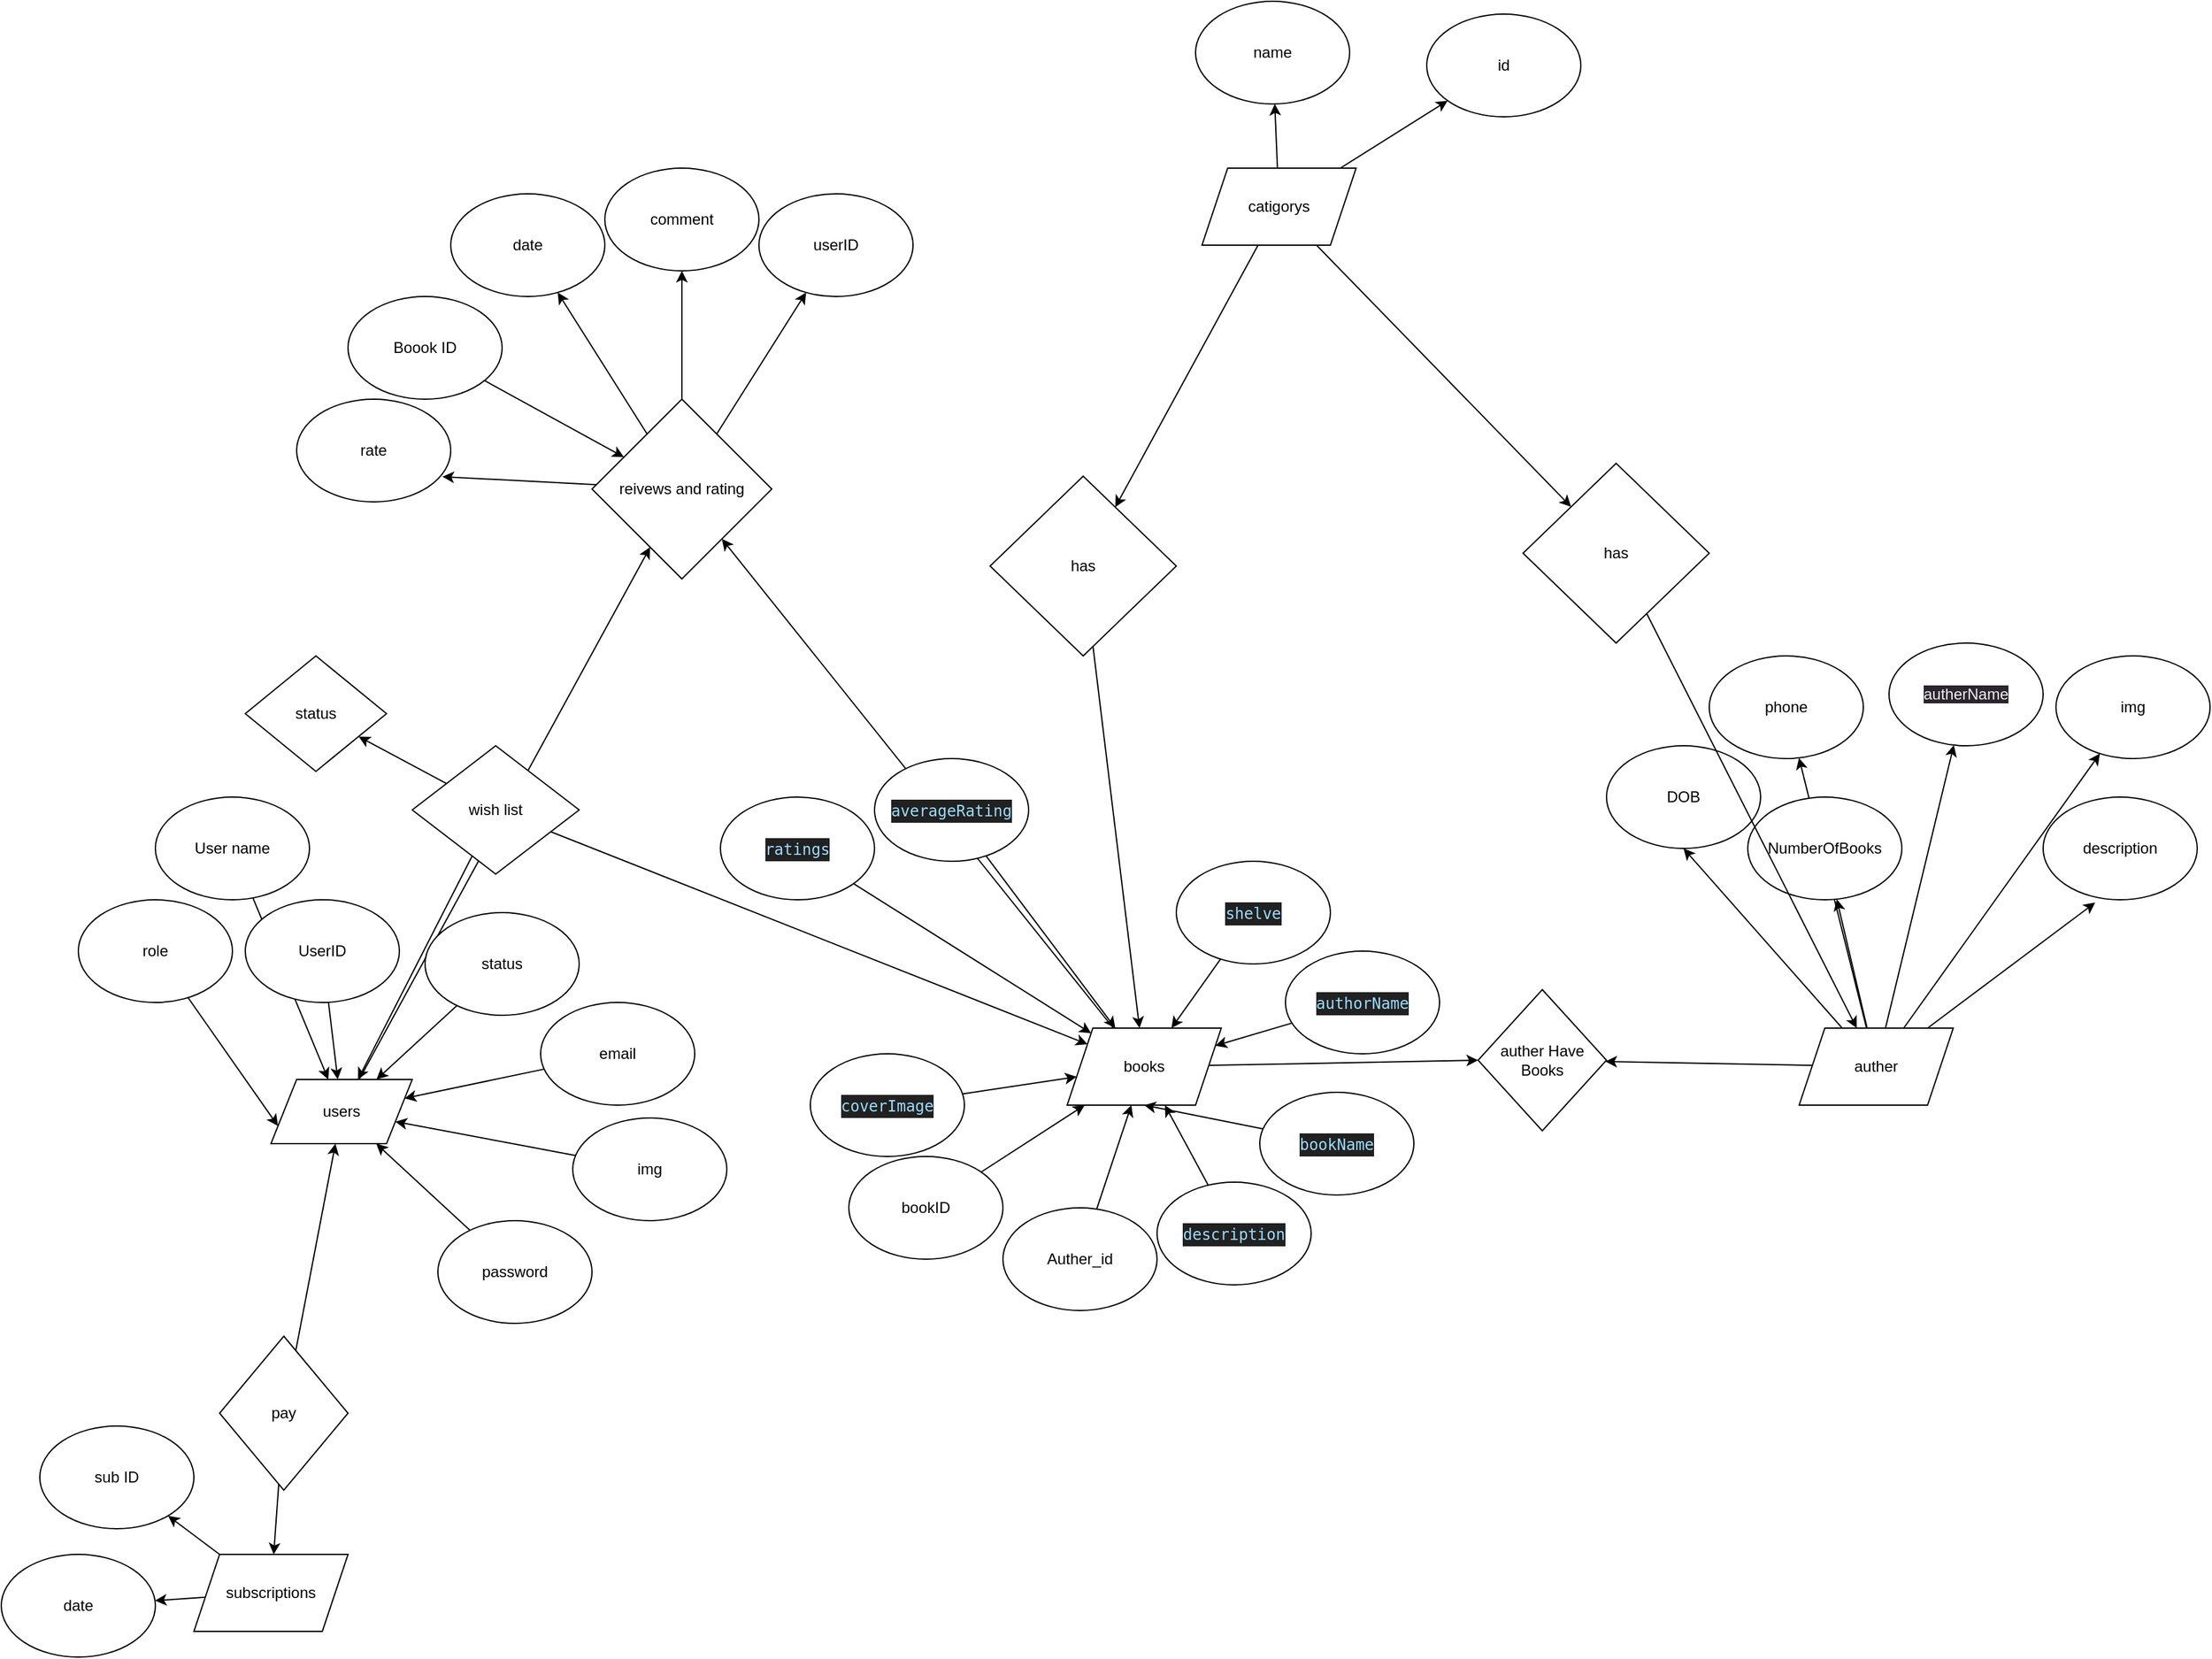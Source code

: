 <mxfile>
    <diagram id="PQ8t45zHZFXEkD1cxDGJ" name="Page-1">
        <mxGraphModel dx="2441" dy="1895" grid="1" gridSize="10" guides="1" tooltips="1" connect="1" arrows="1" fold="1" page="1" pageScale="1" pageWidth="850" pageHeight="1100" math="0" shadow="0">
            <root>
                <mxCell id="0"/>
                <mxCell id="1" parent="0"/>
                <mxCell id="125" style="edgeStyle=none;html=1;" parent="1" source="9" target="123" edge="1">
                    <mxGeometry relative="1" as="geometry"/>
                </mxCell>
                <mxCell id="9" value="users" style="shape=parallelogram;perimeter=parallelogramPerimeter;whiteSpace=wrap;html=1;fixedSize=1;size=20;" parent="1" vertex="1">
                    <mxGeometry x="-660" y="120" width="110" height="50" as="geometry"/>
                </mxCell>
                <mxCell id="23" style="edgeStyle=none;html=1;" parent="1" source="10" target="9" edge="1">
                    <mxGeometry relative="1" as="geometry"/>
                </mxCell>
                <mxCell id="10" value="User name" style="ellipse;whiteSpace=wrap;html=1;" parent="1" vertex="1">
                    <mxGeometry x="-750" y="-100" width="120" height="80" as="geometry"/>
                </mxCell>
                <mxCell id="22" style="edgeStyle=none;html=1;" parent="1" source="11" target="9" edge="1">
                    <mxGeometry relative="1" as="geometry"/>
                </mxCell>
                <mxCell id="11" value="password" style="ellipse;whiteSpace=wrap;html=1;" parent="1" vertex="1">
                    <mxGeometry x="-530" y="230" width="120" height="80" as="geometry"/>
                </mxCell>
                <mxCell id="21" style="edgeStyle=none;html=1;" parent="1" source="13" target="9" edge="1">
                    <mxGeometry relative="1" as="geometry"/>
                </mxCell>
                <mxCell id="13" value="img" style="ellipse;whiteSpace=wrap;html=1;" parent="1" vertex="1">
                    <mxGeometry x="-425" y="150" width="120" height="80" as="geometry"/>
                </mxCell>
                <mxCell id="19" style="edgeStyle=none;html=1;" parent="1" source="14" target="9" edge="1">
                    <mxGeometry relative="1" as="geometry"/>
                </mxCell>
                <mxCell id="14" value="email" style="ellipse;whiteSpace=wrap;html=1;" parent="1" vertex="1">
                    <mxGeometry x="-450" y="60" width="120" height="80" as="geometry"/>
                </mxCell>
                <mxCell id="89" style="edgeStyle=none;html=1;entryX=0;entryY=0.5;entryDx=0;entryDy=0;" parent="1" source="24" target="87" edge="1">
                    <mxGeometry relative="1" as="geometry"/>
                </mxCell>
                <mxCell id="124" style="edgeStyle=none;html=1;" parent="1" source="24" target="123" edge="1">
                    <mxGeometry relative="1" as="geometry"/>
                </mxCell>
                <mxCell id="24" value="books" style="shape=parallelogram;perimeter=parallelogramPerimeter;whiteSpace=wrap;html=1;fixedSize=1;" parent="1" vertex="1">
                    <mxGeometry x="-40" y="80" width="120" height="60" as="geometry"/>
                </mxCell>
                <mxCell id="47" style="edgeStyle=none;html=1;entryX=0.5;entryY=1;entryDx=0;entryDy=0;" parent="1" source="25" target="24" edge="1">
                    <mxGeometry relative="1" as="geometry"/>
                </mxCell>
                <mxCell id="25" value="&lt;div style=&quot;color: rgb(248, 248, 242); background-color: rgb(33, 33, 33); font-family: IBMPlexMono, monospace, &amp;quot;Droid Sans Fallback&amp;quot;, &amp;quot;Droid Sans Mono&amp;quot;, &amp;quot;monospace&amp;quot;, monospace; line-height: 18px;&quot;&gt;&lt;span style=&quot;color: #9cdcfe;&quot;&gt;bookName&lt;/span&gt;&lt;/div&gt;" style="ellipse;whiteSpace=wrap;html=1;" parent="1" vertex="1">
                    <mxGeometry x="110" y="130" width="120" height="80" as="geometry"/>
                </mxCell>
                <mxCell id="46" style="edgeStyle=none;html=1;" parent="1" source="26" target="24" edge="1">
                    <mxGeometry relative="1" as="geometry"/>
                </mxCell>
                <mxCell id="26" value="&lt;div style=&quot;color: rgb(248, 248, 242); background-color: rgb(33, 33, 33); font-family: IBMPlexMono, monospace, &amp;quot;Droid Sans Fallback&amp;quot;, &amp;quot;Droid Sans Mono&amp;quot;, &amp;quot;monospace&amp;quot;, monospace; line-height: 18px;&quot;&gt;&lt;span style=&quot;color: #9cdcfe;&quot;&gt;authorName&lt;/span&gt;&lt;/div&gt;" style="ellipse;whiteSpace=wrap;html=1;" parent="1" vertex="1">
                    <mxGeometry x="130" y="20" width="120" height="80" as="geometry"/>
                </mxCell>
                <mxCell id="45" style="edgeStyle=none;html=1;" parent="1" source="27" target="24" edge="1">
                    <mxGeometry relative="1" as="geometry"/>
                </mxCell>
                <mxCell id="27" value="&lt;div style=&quot;color: rgb(248, 248, 242); background-color: rgb(33, 33, 33); font-family: IBMPlexMono, monospace, &amp;quot;Droid Sans Fallback&amp;quot;, &amp;quot;Droid Sans Mono&amp;quot;, &amp;quot;monospace&amp;quot;, monospace; line-height: 18px;&quot;&gt;&lt;span style=&quot;color: #9cdcfe;&quot;&gt;averageRating&lt;/span&gt;&lt;/div&gt;" style="ellipse;whiteSpace=wrap;html=1;" parent="1" vertex="1">
                    <mxGeometry x="-190" y="-130" width="120" height="80" as="geometry"/>
                </mxCell>
                <mxCell id="44" style="edgeStyle=none;html=1;" parent="1" source="28" target="24" edge="1">
                    <mxGeometry relative="1" as="geometry"/>
                </mxCell>
                <mxCell id="28" value="&lt;div style=&quot;color: rgb(248, 248, 242); background-color: rgb(33, 33, 33); font-family: IBMPlexMono, monospace, &amp;quot;Droid Sans Fallback&amp;quot;, &amp;quot;Droid Sans Mono&amp;quot;, &amp;quot;monospace&amp;quot;, monospace; line-height: 18px;&quot;&gt;&lt;div style=&quot;line-height: 18px;&quot;&gt;&lt;span style=&quot;color: #9cdcfe;&quot;&gt;ratings&lt;/span&gt;&lt;/div&gt;&lt;/div&gt;" style="ellipse;whiteSpace=wrap;html=1;" parent="1" vertex="1">
                    <mxGeometry x="-310" y="-100" width="120" height="80" as="geometry"/>
                </mxCell>
                <mxCell id="40" style="edgeStyle=none;html=1;" parent="1" source="34" target="24" edge="1">
                    <mxGeometry relative="1" as="geometry"/>
                </mxCell>
                <mxCell id="34" value="&lt;div style=&quot;color: rgb(248, 248, 242); background-color: rgb(33, 33, 33); font-family: IBMPlexMono, monospace, &amp;quot;Droid Sans Fallback&amp;quot;, &amp;quot;Droid Sans Mono&amp;quot;, &amp;quot;monospace&amp;quot;, monospace; font-weight: normal; font-size: 12px; line-height: 18px;&quot;&gt;&lt;div&gt;&lt;span style=&quot;color: #9cdcfe;&quot;&gt;description&lt;/span&gt;&lt;/div&gt;&lt;/div&gt;" style="ellipse;whiteSpace=wrap;html=1;" parent="1" vertex="1">
                    <mxGeometry x="30" y="200" width="120" height="80" as="geometry"/>
                </mxCell>
                <mxCell id="41" style="edgeStyle=none;html=1;" parent="1" source="35" target="24" edge="1">
                    <mxGeometry relative="1" as="geometry"/>
                </mxCell>
                <mxCell id="35" value="&lt;div style=&quot;color: rgb(248, 248, 242); background-color: rgb(33, 33, 33); font-family: IBMPlexMono, monospace, &amp;quot;Droid Sans Fallback&amp;quot;, &amp;quot;Droid Sans Mono&amp;quot;, &amp;quot;monospace&amp;quot;, monospace; font-weight: normal; font-size: 12px; line-height: 18px;&quot;&gt;&lt;div&gt;&lt;span style=&quot;color: #9cdcfe;&quot;&gt;coverImage&lt;/span&gt;&lt;/div&gt;&lt;/div&gt;" style="ellipse;whiteSpace=wrap;html=1;" parent="1" vertex="1">
                    <mxGeometry x="-240" y="100" width="120" height="80" as="geometry"/>
                </mxCell>
                <mxCell id="42" style="edgeStyle=none;html=1;" parent="1" source="36" target="24" edge="1">
                    <mxGeometry relative="1" as="geometry"/>
                </mxCell>
                <mxCell id="36" value="&lt;div style=&quot;color: rgb(248, 248, 242); background-color: rgb(33, 33, 33); font-family: IBMPlexMono, monospace, &amp;quot;Droid Sans Fallback&amp;quot;, &amp;quot;Droid Sans Mono&amp;quot;, &amp;quot;monospace&amp;quot;, monospace; font-weight: normal; font-size: 12px; line-height: 18px;&quot;&gt;&lt;div&gt;&lt;span style=&quot;color: #9cdcfe;&quot;&gt;shelve&lt;/span&gt;&lt;/div&gt;&lt;/div&gt;" style="ellipse;whiteSpace=wrap;html=1;" parent="1" vertex="1">
                    <mxGeometry x="45" y="-50" width="120" height="80" as="geometry"/>
                </mxCell>
                <mxCell id="51" style="edgeStyle=none;html=1;" parent="1" source="49" target="50" edge="1">
                    <mxGeometry relative="1" as="geometry"/>
                </mxCell>
                <mxCell id="60" style="edgeStyle=none;html=1;" parent="1" source="49" target="59" edge="1">
                    <mxGeometry relative="1" as="geometry"/>
                </mxCell>
                <mxCell id="64" style="edgeStyle=none;html=1;" parent="1" source="49" target="63" edge="1">
                    <mxGeometry relative="1" as="geometry"/>
                </mxCell>
                <mxCell id="65" style="edgeStyle=none;html=1;" parent="1" source="49" target="61" edge="1">
                    <mxGeometry relative="1" as="geometry"/>
                </mxCell>
                <mxCell id="84" style="edgeStyle=none;html=1;entryX=0.5;entryY=1;entryDx=0;entryDy=0;" parent="1" source="49" target="83" edge="1">
                    <mxGeometry relative="1" as="geometry"/>
                </mxCell>
                <mxCell id="86" style="edgeStyle=none;html=1;entryX=0.338;entryY=1.027;entryDx=0;entryDy=0;entryPerimeter=0;" parent="1" source="49" target="85" edge="1">
                    <mxGeometry relative="1" as="geometry"/>
                </mxCell>
                <mxCell id="88" style="edgeStyle=none;html=1;" parent="1" source="49" target="87" edge="1">
                    <mxGeometry relative="1" as="geometry"/>
                </mxCell>
                <mxCell id="49" value="auther" style="shape=parallelogram;perimeter=parallelogramPerimeter;whiteSpace=wrap;html=1;fixedSize=1;" parent="1" vertex="1">
                    <mxGeometry x="530" y="80" width="120" height="60" as="geometry"/>
                </mxCell>
                <mxCell id="50" value="&lt;span style=&quot;color: rgb(240, 240, 240); font-family: Helvetica; font-size: 12px; font-style: normal; font-variant-ligatures: normal; font-variant-caps: normal; font-weight: 400; letter-spacing: normal; orphans: 2; text-align: center; text-indent: 0px; text-transform: none; widows: 2; word-spacing: 0px; -webkit-text-stroke-width: 0px; background-color: rgb(42, 37, 47); text-decoration-thickness: initial; text-decoration-style: initial; text-decoration-color: initial; float: none; display: inline !important;&quot;&gt;autherName&lt;/span&gt;" style="ellipse;whiteSpace=wrap;html=1;" parent="1" vertex="1">
                    <mxGeometry x="600" y="-220" width="120" height="80" as="geometry"/>
                </mxCell>
                <mxCell id="53" style="edgeStyle=none;html=1;" parent="1" source="52" target="9" edge="1">
                    <mxGeometry relative="1" as="geometry"/>
                </mxCell>
                <mxCell id="52" value="UserID" style="ellipse;whiteSpace=wrap;html=1;" parent="1" vertex="1">
                    <mxGeometry x="-680" y="-20" width="120" height="80" as="geometry"/>
                </mxCell>
                <mxCell id="55" style="edgeStyle=none;html=1;" parent="1" source="54" target="24" edge="1">
                    <mxGeometry relative="1" as="geometry"/>
                </mxCell>
                <mxCell id="54" value="bookID" style="ellipse;whiteSpace=wrap;html=1;" parent="1" vertex="1">
                    <mxGeometry x="-210" y="180" width="120" height="80" as="geometry"/>
                </mxCell>
                <mxCell id="58" style="edgeStyle=none;html=1;" parent="1" source="56" target="24" edge="1">
                    <mxGeometry relative="1" as="geometry"/>
                </mxCell>
                <mxCell id="56" value="Auther_id" style="ellipse;whiteSpace=wrap;html=1;" parent="1" vertex="1">
                    <mxGeometry x="-90" y="220" width="120" height="80" as="geometry"/>
                </mxCell>
                <mxCell id="59" value="NumberOfBooks" style="ellipse;whiteSpace=wrap;html=1;" parent="1" vertex="1">
                    <mxGeometry x="490" y="-100" width="120" height="80" as="geometry"/>
                </mxCell>
                <mxCell id="61" value="phone" style="ellipse;whiteSpace=wrap;html=1;" parent="1" vertex="1">
                    <mxGeometry x="460" y="-210" width="120" height="80" as="geometry"/>
                </mxCell>
                <mxCell id="63" value="img" style="ellipse;whiteSpace=wrap;html=1;" parent="1" vertex="1">
                    <mxGeometry x="730" y="-210" width="120" height="80" as="geometry"/>
                </mxCell>
                <mxCell id="82" style="edgeStyle=none;html=1;entryX=0;entryY=0.75;entryDx=0;entryDy=0;" parent="1" source="81" target="9" edge="1">
                    <mxGeometry relative="1" as="geometry"/>
                </mxCell>
                <mxCell id="81" value="role" style="ellipse;whiteSpace=wrap;html=1;" parent="1" vertex="1">
                    <mxGeometry x="-810" y="-20" width="120" height="80" as="geometry"/>
                </mxCell>
                <mxCell id="83" value="DOB" style="ellipse;whiteSpace=wrap;html=1;" parent="1" vertex="1">
                    <mxGeometry x="380" y="-140" width="120" height="80" as="geometry"/>
                </mxCell>
                <mxCell id="85" value="description" style="ellipse;whiteSpace=wrap;html=1;" parent="1" vertex="1">
                    <mxGeometry x="720" y="-100" width="120" height="80" as="geometry"/>
                </mxCell>
                <mxCell id="87" value="auther Have Books" style="rhombus;whiteSpace=wrap;html=1;" parent="1" vertex="1">
                    <mxGeometry x="280" y="50" width="100" height="110" as="geometry"/>
                </mxCell>
                <mxCell id="93" style="edgeStyle=none;html=1;" parent="1" source="90" target="92" edge="1">
                    <mxGeometry relative="1" as="geometry"/>
                </mxCell>
                <mxCell id="94" style="edgeStyle=none;html=1;" parent="1" source="90" target="91" edge="1">
                    <mxGeometry relative="1" as="geometry"/>
                </mxCell>
                <mxCell id="100" style="edgeStyle=none;html=1;" parent="1" source="90" target="99" edge="1">
                    <mxGeometry relative="1" as="geometry"/>
                </mxCell>
                <mxCell id="104" style="edgeStyle=none;html=1;" parent="1" source="90" target="111" edge="1">
                    <mxGeometry relative="1" as="geometry">
                        <mxPoint x="-0.963" y="-334.136" as="targetPoint"/>
                    </mxGeometry>
                </mxCell>
                <mxCell id="90" value="catigorys" style="shape=parallelogram;perimeter=parallelogramPerimeter;whiteSpace=wrap;html=1;fixedSize=1;" parent="1" vertex="1">
                    <mxGeometry x="65" y="-590" width="120" height="60" as="geometry"/>
                </mxCell>
                <mxCell id="91" value="id" style="ellipse;whiteSpace=wrap;html=1;" parent="1" vertex="1">
                    <mxGeometry x="240" y="-710" width="120" height="80" as="geometry"/>
                </mxCell>
                <mxCell id="92" value="name" style="ellipse;whiteSpace=wrap;html=1;" parent="1" vertex="1">
                    <mxGeometry x="60" y="-720" width="120" height="80" as="geometry"/>
                </mxCell>
                <mxCell id="101" style="edgeStyle=none;html=1;" parent="1" source="99" target="49" edge="1">
                    <mxGeometry relative="1" as="geometry"/>
                </mxCell>
                <mxCell id="99" value="has" style="rhombus;whiteSpace=wrap;html=1;" parent="1" vertex="1">
                    <mxGeometry x="315" y="-360" width="145" height="140" as="geometry"/>
                </mxCell>
                <mxCell id="105" style="edgeStyle=none;html=1;" parent="1" source="111" target="24" edge="1">
                    <mxGeometry relative="1" as="geometry">
                        <mxPoint x="-15.489" y="-253.759" as="sourcePoint"/>
                    </mxGeometry>
                </mxCell>
                <mxCell id="109" style="edgeStyle=none;html=1;" parent="1" source="108" target="24" edge="1">
                    <mxGeometry relative="1" as="geometry"/>
                </mxCell>
                <mxCell id="110" style="edgeStyle=none;html=1;" parent="1" source="108" target="9" edge="1">
                    <mxGeometry relative="1" as="geometry"/>
                </mxCell>
                <mxCell id="122" style="edgeStyle=none;html=1;" parent="1" source="108" target="121" edge="1">
                    <mxGeometry relative="1" as="geometry"/>
                </mxCell>
                <mxCell id="108" value="wish list" style="rhombus;whiteSpace=wrap;html=1;" parent="1" vertex="1">
                    <mxGeometry x="-550" y="-140" width="130" height="100" as="geometry"/>
                </mxCell>
                <mxCell id="111" value="has" style="rhombus;whiteSpace=wrap;html=1;" parent="1" vertex="1">
                    <mxGeometry x="-100" y="-350" width="145" height="140" as="geometry"/>
                </mxCell>
                <mxCell id="121" value="status" style="rhombus;whiteSpace=wrap;html=1;" parent="1" vertex="1">
                    <mxGeometry x="-680" y="-210" width="110" height="90" as="geometry"/>
                </mxCell>
                <mxCell id="127" style="edgeStyle=none;html=1;" parent="1" source="123" target="126" edge="1">
                    <mxGeometry relative="1" as="geometry"/>
                </mxCell>
                <mxCell id="129" style="edgeStyle=none;html=1;" parent="1" source="123" target="128" edge="1">
                    <mxGeometry relative="1" as="geometry"/>
                </mxCell>
                <mxCell id="131" style="edgeStyle=none;html=1;" parent="1" source="123" target="130" edge="1">
                    <mxGeometry relative="1" as="geometry"/>
                </mxCell>
                <mxCell id="135" style="edgeStyle=none;html=1;entryX=0.946;entryY=0.755;entryDx=0;entryDy=0;entryPerimeter=0;" parent="1" source="123" target="134" edge="1">
                    <mxGeometry relative="1" as="geometry"/>
                </mxCell>
                <mxCell id="123" value="reivews and rating" style="rhombus;whiteSpace=wrap;html=1;" parent="1" vertex="1">
                    <mxGeometry x="-410" y="-410" width="140" height="140" as="geometry"/>
                </mxCell>
                <mxCell id="126" value="comment" style="ellipse;whiteSpace=wrap;html=1;" parent="1" vertex="1">
                    <mxGeometry x="-400" y="-590" width="120" height="80" as="geometry"/>
                </mxCell>
                <mxCell id="128" value="userID" style="ellipse;whiteSpace=wrap;html=1;" parent="1" vertex="1">
                    <mxGeometry x="-280" y="-570" width="120" height="80" as="geometry"/>
                </mxCell>
                <mxCell id="130" value="date" style="ellipse;whiteSpace=wrap;html=1;" parent="1" vertex="1">
                    <mxGeometry x="-520" y="-570" width="120" height="80" as="geometry"/>
                </mxCell>
                <mxCell id="133" style="edgeStyle=none;html=1;" parent="1" source="132" target="123" edge="1">
                    <mxGeometry relative="1" as="geometry"/>
                </mxCell>
                <mxCell id="132" value="Boook ID" style="ellipse;whiteSpace=wrap;html=1;" parent="1" vertex="1">
                    <mxGeometry x="-600" y="-490" width="120" height="80" as="geometry"/>
                </mxCell>
                <mxCell id="134" value="rate" style="ellipse;whiteSpace=wrap;html=1;" parent="1" vertex="1">
                    <mxGeometry x="-640" y="-410" width="120" height="80" as="geometry"/>
                </mxCell>
                <mxCell id="141" style="edgeStyle=none;html=1;" parent="1" source="136" target="140" edge="1">
                    <mxGeometry relative="1" as="geometry"/>
                </mxCell>
                <mxCell id="143" style="edgeStyle=none;html=1;" parent="1" source="136" target="142" edge="1">
                    <mxGeometry relative="1" as="geometry"/>
                </mxCell>
                <mxCell id="136" value="subscriptions" style="shape=parallelogram;perimeter=parallelogramPerimeter;whiteSpace=wrap;html=1;fixedSize=1;" parent="1" vertex="1">
                    <mxGeometry x="-720" y="490" width="120" height="60" as="geometry"/>
                </mxCell>
                <mxCell id="138" style="edgeStyle=none;html=1;" parent="1" source="137" target="9" edge="1">
                    <mxGeometry relative="1" as="geometry"/>
                </mxCell>
                <mxCell id="139" style="edgeStyle=none;html=1;" parent="1" source="137" target="136" edge="1">
                    <mxGeometry relative="1" as="geometry"/>
                </mxCell>
                <mxCell id="137" value="pay" style="rhombus;whiteSpace=wrap;html=1;" parent="1" vertex="1">
                    <mxGeometry x="-700" y="320" width="100" height="120" as="geometry"/>
                </mxCell>
                <mxCell id="140" value="sub ID" style="ellipse;whiteSpace=wrap;html=1;" parent="1" vertex="1">
                    <mxGeometry x="-840" y="390" width="120" height="80" as="geometry"/>
                </mxCell>
                <mxCell id="142" value="date" style="ellipse;whiteSpace=wrap;html=1;" parent="1" vertex="1">
                    <mxGeometry x="-870" y="490" width="120" height="80" as="geometry"/>
                </mxCell>
                <mxCell id="145" style="edgeStyle=none;html=1;" parent="1" source="144" target="9" edge="1">
                    <mxGeometry relative="1" as="geometry"/>
                </mxCell>
                <mxCell id="144" value="status" style="ellipse;whiteSpace=wrap;html=1;" parent="1" vertex="1">
                    <mxGeometry x="-540" y="-10" width="120" height="80" as="geometry"/>
                </mxCell>
            </root>
        </mxGraphModel>
    </diagram>
</mxfile>